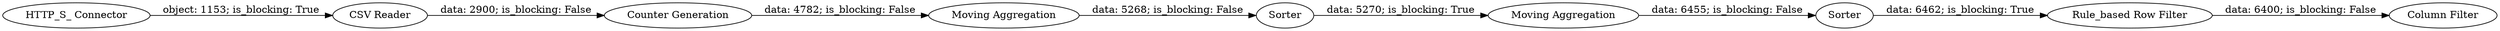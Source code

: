 digraph {
	"4848481849988583302_16" [label="Moving Aggregation"]
	"4848481849988583302_22" [label=Sorter]
	"4848481849988583302_6" [label="CSV Reader"]
	"4848481849988583302_24" [label="HTTP_S_ Connector"]
	"4848481849988583302_18" [label=Sorter]
	"4848481849988583302_23" [label="Column Filter"]
	"4848481849988583302_21" [label="Counter Generation"]
	"4848481849988583302_19" [label="Moving Aggregation"]
	"4848481849988583302_20" [label="Rule_based Row Filter"]
	"4848481849988583302_16" -> "4848481849988583302_18" [label="data: 5268; is_blocking: False"]
	"4848481849988583302_21" -> "4848481849988583302_16" [label="data: 4782; is_blocking: False"]
	"4848481849988583302_24" -> "4848481849988583302_6" [label="object: 1153; is_blocking: True"]
	"4848481849988583302_19" -> "4848481849988583302_22" [label="data: 6455; is_blocking: False"]
	"4848481849988583302_20" -> "4848481849988583302_23" [label="data: 6400; is_blocking: False"]
	"4848481849988583302_18" -> "4848481849988583302_19" [label="data: 5270; is_blocking: True"]
	"4848481849988583302_22" -> "4848481849988583302_20" [label="data: 6462; is_blocking: True"]
	"4848481849988583302_6" -> "4848481849988583302_21" [label="data: 2900; is_blocking: False"]
	rankdir=LR
}
